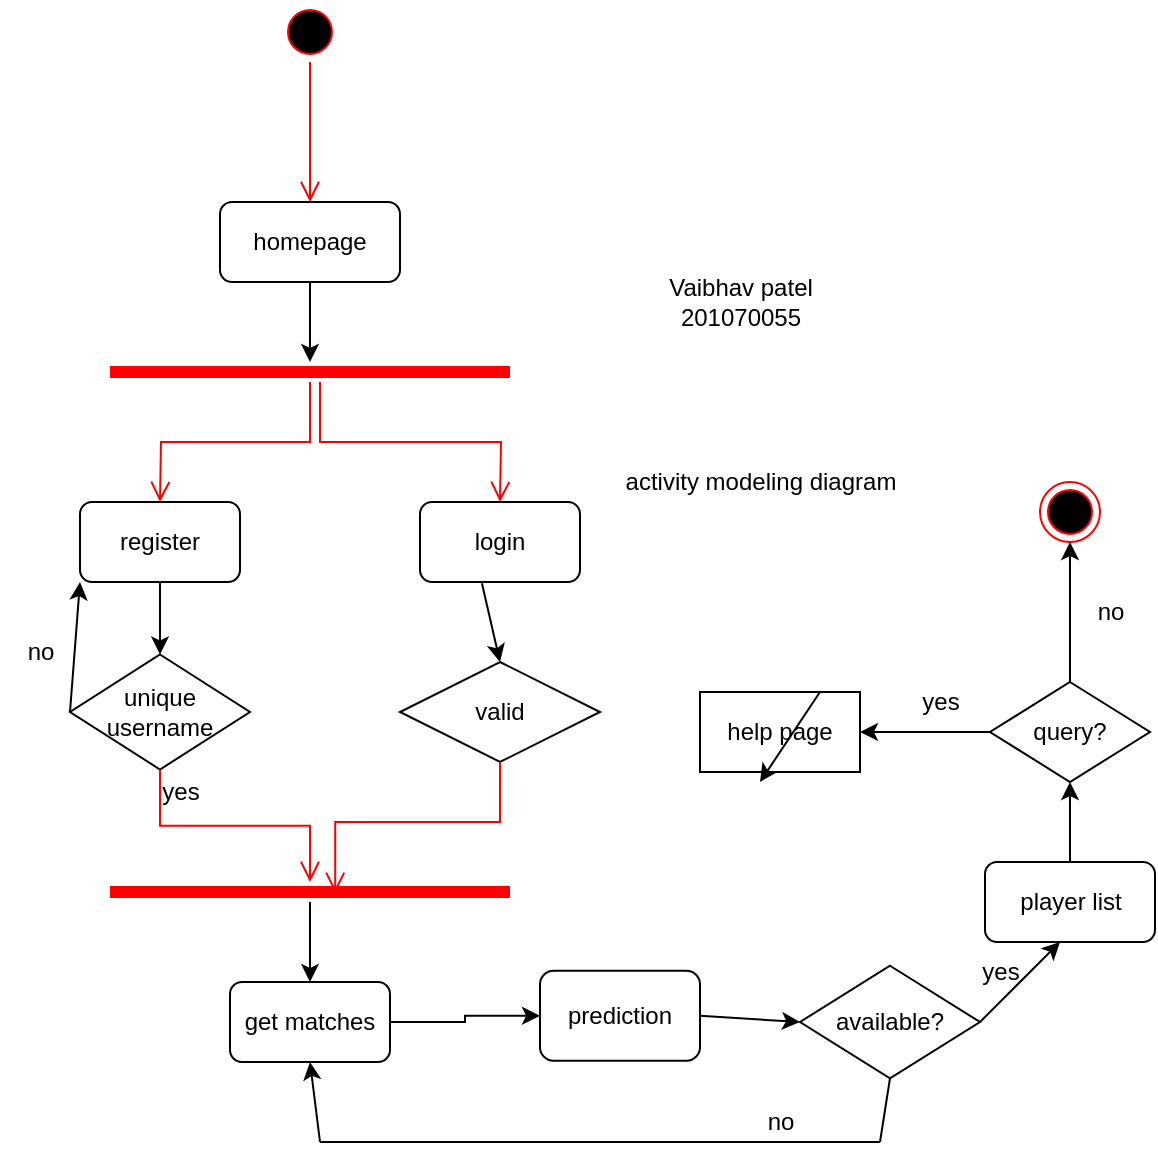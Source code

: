 <mxfile version="21.1.2" type="device">
  <diagram name="Page-1" id="IqftsOjO0Jr0VQpVheUR">
    <mxGraphModel dx="1378" dy="665" grid="0" gridSize="10" guides="1" tooltips="1" connect="1" arrows="1" fold="1" page="1" pageScale="1" pageWidth="850" pageHeight="1100" math="0" shadow="0">
      <root>
        <mxCell id="0" />
        <mxCell id="1" parent="0" />
        <mxCell id="BlCICywpkiZF_WHdwEbs-1" value="" style="ellipse;html=1;shape=startState;fillColor=#000000;strokeColor=#ff0000;" parent="1" vertex="1">
          <mxGeometry x="390" y="60" width="30" height="30" as="geometry" />
        </mxCell>
        <mxCell id="BlCICywpkiZF_WHdwEbs-2" value="" style="edgeStyle=orthogonalEdgeStyle;html=1;verticalAlign=bottom;endArrow=open;endSize=8;strokeColor=#ff0000;rounded=0;" parent="1" source="BlCICywpkiZF_WHdwEbs-1" edge="1">
          <mxGeometry relative="1" as="geometry">
            <mxPoint x="405" y="160" as="targetPoint" />
          </mxGeometry>
        </mxCell>
        <mxCell id="BlCICywpkiZF_WHdwEbs-8" value="" style="edgeStyle=orthogonalEdgeStyle;rounded=0;orthogonalLoop=1;jettySize=auto;html=1;" parent="1" source="BlCICywpkiZF_WHdwEbs-3" target="BlCICywpkiZF_WHdwEbs-5" edge="1">
          <mxGeometry relative="1" as="geometry" />
        </mxCell>
        <mxCell id="BlCICywpkiZF_WHdwEbs-3" value="homepage" style="rounded=1;whiteSpace=wrap;html=1;" parent="1" vertex="1">
          <mxGeometry x="360" y="160" width="90" height="40" as="geometry" />
        </mxCell>
        <mxCell id="BlCICywpkiZF_WHdwEbs-5" value="" style="shape=line;html=1;strokeWidth=6;strokeColor=#ff0000;" parent="1" vertex="1">
          <mxGeometry x="305" y="240" width="200" height="10" as="geometry" />
        </mxCell>
        <mxCell id="BlCICywpkiZF_WHdwEbs-6" value="" style="edgeStyle=orthogonalEdgeStyle;html=1;verticalAlign=bottom;endArrow=open;endSize=8;strokeColor=#ff0000;rounded=0;" parent="1" source="BlCICywpkiZF_WHdwEbs-5" edge="1">
          <mxGeometry relative="1" as="geometry">
            <mxPoint x="330" y="310" as="targetPoint" />
          </mxGeometry>
        </mxCell>
        <mxCell id="BlCICywpkiZF_WHdwEbs-7" value="" style="edgeStyle=orthogonalEdgeStyle;html=1;verticalAlign=bottom;endArrow=open;endSize=8;strokeColor=#ff0000;rounded=0;exitX=0.525;exitY=1;exitDx=0;exitDy=0;exitPerimeter=0;" parent="1" source="BlCICywpkiZF_WHdwEbs-5" edge="1">
          <mxGeometry relative="1" as="geometry">
            <mxPoint x="500" y="310" as="targetPoint" />
            <mxPoint x="415" y="260" as="sourcePoint" />
          </mxGeometry>
        </mxCell>
        <mxCell id="BlCICywpkiZF_WHdwEbs-22" value="" style="edgeStyle=orthogonalEdgeStyle;rounded=0;orthogonalLoop=1;jettySize=auto;html=1;entryX=0.5;entryY=0;entryDx=0;entryDy=0;" parent="1" source="BlCICywpkiZF_WHdwEbs-9" target="BlCICywpkiZF_WHdwEbs-14" edge="1">
          <mxGeometry relative="1" as="geometry" />
        </mxCell>
        <mxCell id="BlCICywpkiZF_WHdwEbs-9" value="register" style="rounded=1;whiteSpace=wrap;html=1;" parent="1" vertex="1">
          <mxGeometry x="290" y="310" width="80" height="40" as="geometry" />
        </mxCell>
        <mxCell id="BlCICywpkiZF_WHdwEbs-10" value="login" style="rounded=1;whiteSpace=wrap;html=1;" parent="1" vertex="1">
          <mxGeometry x="460" y="310" width="80" height="40" as="geometry" />
        </mxCell>
        <mxCell id="BlCICywpkiZF_WHdwEbs-11" value="valid" style="rhombus;whiteSpace=wrap;html=1;" parent="1" vertex="1">
          <mxGeometry x="450" y="390" width="100" height="50" as="geometry" />
        </mxCell>
        <mxCell id="BlCICywpkiZF_WHdwEbs-12" value="" style="endArrow=classic;html=1;rounded=0;exitX=0.387;exitY=1.016;exitDx=0;exitDy=0;exitPerimeter=0;entryX=0.5;entryY=0;entryDx=0;entryDy=0;" parent="1" source="BlCICywpkiZF_WHdwEbs-10" target="BlCICywpkiZF_WHdwEbs-11" edge="1">
          <mxGeometry width="50" height="50" relative="1" as="geometry">
            <mxPoint x="400" y="370" as="sourcePoint" />
            <mxPoint x="450" y="320" as="targetPoint" />
          </mxGeometry>
        </mxCell>
        <mxCell id="BlCICywpkiZF_WHdwEbs-25" value="" style="edgeStyle=orthogonalEdgeStyle;rounded=0;orthogonalLoop=1;jettySize=auto;html=1;" parent="1" source="BlCICywpkiZF_WHdwEbs-13" target="BlCICywpkiZF_WHdwEbs-24" edge="1">
          <mxGeometry relative="1" as="geometry" />
        </mxCell>
        <mxCell id="BlCICywpkiZF_WHdwEbs-13" value="" style="shape=line;html=1;strokeWidth=6;strokeColor=#ff0000;" parent="1" vertex="1">
          <mxGeometry x="305" y="500" width="200" height="10" as="geometry" />
        </mxCell>
        <mxCell id="BlCICywpkiZF_WHdwEbs-14" value="unique username" style="rhombus;whiteSpace=wrap;html=1;" parent="1" vertex="1">
          <mxGeometry x="285" y="386.25" width="90" height="57.5" as="geometry" />
        </mxCell>
        <mxCell id="BlCICywpkiZF_WHdwEbs-17" value="" style="edgeStyle=orthogonalEdgeStyle;html=1;verticalAlign=bottom;endArrow=open;endSize=8;strokeColor=#ff0000;rounded=0;exitX=0.5;exitY=1;exitDx=0;exitDy=0;entryX=0.563;entryY=0.545;entryDx=0;entryDy=0;entryPerimeter=0;" parent="1" source="BlCICywpkiZF_WHdwEbs-11" target="BlCICywpkiZF_WHdwEbs-13" edge="1">
          <mxGeometry relative="1" as="geometry">
            <mxPoint x="510" y="320" as="targetPoint" />
            <mxPoint x="420" y="260" as="sourcePoint" />
          </mxGeometry>
        </mxCell>
        <mxCell id="BlCICywpkiZF_WHdwEbs-18" value="" style="edgeStyle=orthogonalEdgeStyle;html=1;verticalAlign=bottom;endArrow=open;endSize=8;strokeColor=#ff0000;rounded=0;exitX=0.5;exitY=1;exitDx=0;exitDy=0;" parent="1" source="BlCICywpkiZF_WHdwEbs-14" target="BlCICywpkiZF_WHdwEbs-13" edge="1">
          <mxGeometry relative="1" as="geometry">
            <mxPoint x="340" y="320" as="targetPoint" />
            <mxPoint x="415" y="260" as="sourcePoint" />
          </mxGeometry>
        </mxCell>
        <mxCell id="BlCICywpkiZF_WHdwEbs-19" value="yes" style="text;html=1;align=center;verticalAlign=middle;resizable=0;points=[];autosize=1;strokeColor=none;fillColor=none;" parent="1" vertex="1">
          <mxGeometry x="320" y="440" width="40" height="30" as="geometry" />
        </mxCell>
        <mxCell id="BlCICywpkiZF_WHdwEbs-20" value="" style="endArrow=classic;html=1;rounded=0;exitX=0;exitY=0.5;exitDx=0;exitDy=0;entryX=0;entryY=1;entryDx=0;entryDy=0;" parent="1" source="BlCICywpkiZF_WHdwEbs-14" target="BlCICywpkiZF_WHdwEbs-9" edge="1">
          <mxGeometry width="50" height="50" relative="1" as="geometry">
            <mxPoint x="400" y="430" as="sourcePoint" />
            <mxPoint x="450" y="380" as="targetPoint" />
          </mxGeometry>
        </mxCell>
        <mxCell id="BlCICywpkiZF_WHdwEbs-21" value="no" style="text;html=1;align=center;verticalAlign=middle;resizable=0;points=[];autosize=1;strokeColor=none;fillColor=none;" parent="1" vertex="1">
          <mxGeometry x="250" y="370" width="40" height="30" as="geometry" />
        </mxCell>
        <mxCell id="BlCICywpkiZF_WHdwEbs-23" value="" style="ellipse;html=1;shape=endState;fillColor=#000000;strokeColor=#ff0000;" parent="1" vertex="1">
          <mxGeometry x="770" y="300" width="30" height="30" as="geometry" />
        </mxCell>
        <mxCell id="BlCICywpkiZF_WHdwEbs-27" value="" style="edgeStyle=orthogonalEdgeStyle;rounded=0;orthogonalLoop=1;jettySize=auto;html=1;" parent="1" source="BlCICywpkiZF_WHdwEbs-24" target="BlCICywpkiZF_WHdwEbs-26" edge="1">
          <mxGeometry relative="1" as="geometry" />
        </mxCell>
        <mxCell id="BlCICywpkiZF_WHdwEbs-24" value="get matches" style="rounded=1;whiteSpace=wrap;html=1;" parent="1" vertex="1">
          <mxGeometry x="365" y="550" width="80" height="40" as="geometry" />
        </mxCell>
        <mxCell id="BlCICywpkiZF_WHdwEbs-26" value="prediction" style="rounded=1;whiteSpace=wrap;html=1;" parent="1" vertex="1">
          <mxGeometry x="520" y="544.38" width="80" height="45" as="geometry" />
        </mxCell>
        <mxCell id="BlCICywpkiZF_WHdwEbs-28" value="available?" style="rhombus;whiteSpace=wrap;html=1;" parent="1" vertex="1">
          <mxGeometry x="650" y="541.88" width="90" height="56.25" as="geometry" />
        </mxCell>
        <mxCell id="BlCICywpkiZF_WHdwEbs-31" value="" style="endArrow=classic;html=1;rounded=0;entryX=0.5;entryY=1;entryDx=0;entryDy=0;" parent="1" target="BlCICywpkiZF_WHdwEbs-24" edge="1">
          <mxGeometry width="50" height="50" relative="1" as="geometry">
            <mxPoint x="410" y="630" as="sourcePoint" />
            <mxPoint x="630" y="450" as="targetPoint" />
          </mxGeometry>
        </mxCell>
        <mxCell id="BlCICywpkiZF_WHdwEbs-32" value="" style="endArrow=none;html=1;rounded=0;entryX=0.5;entryY=1;entryDx=0;entryDy=0;" parent="1" target="BlCICywpkiZF_WHdwEbs-28" edge="1">
          <mxGeometry width="50" height="50" relative="1" as="geometry">
            <mxPoint x="690" y="630" as="sourcePoint" />
            <mxPoint x="630" y="450" as="targetPoint" />
          </mxGeometry>
        </mxCell>
        <mxCell id="BlCICywpkiZF_WHdwEbs-33" value="" style="endArrow=none;html=1;rounded=0;" parent="1" edge="1">
          <mxGeometry width="50" height="50" relative="1" as="geometry">
            <mxPoint x="690" y="630" as="sourcePoint" />
            <mxPoint x="410" y="630" as="targetPoint" />
          </mxGeometry>
        </mxCell>
        <mxCell id="BlCICywpkiZF_WHdwEbs-36" value="" style="endArrow=classic;html=1;rounded=0;exitX=1;exitY=0.5;exitDx=0;exitDy=0;entryX=0;entryY=0.5;entryDx=0;entryDy=0;" parent="1" source="BlCICywpkiZF_WHdwEbs-26" target="BlCICywpkiZF_WHdwEbs-28" edge="1">
          <mxGeometry width="50" height="50" relative="1" as="geometry">
            <mxPoint x="580" y="500" as="sourcePoint" />
            <mxPoint x="630" y="450" as="targetPoint" />
          </mxGeometry>
        </mxCell>
        <mxCell id="BlCICywpkiZF_WHdwEbs-37" value="" style="endArrow=classic;html=1;rounded=0;exitX=1;exitY=0.5;exitDx=0;exitDy=0;" parent="1" source="BlCICywpkiZF_WHdwEbs-28" edge="1">
          <mxGeometry width="50" height="50" relative="1" as="geometry">
            <mxPoint x="580" y="500" as="sourcePoint" />
            <mxPoint x="780" y="530" as="targetPoint" />
          </mxGeometry>
        </mxCell>
        <mxCell id="BlCICywpkiZF_WHdwEbs-38" value="no" style="text;html=1;align=center;verticalAlign=middle;resizable=0;points=[];autosize=1;strokeColor=none;fillColor=none;" parent="1" vertex="1">
          <mxGeometry x="620" y="605" width="40" height="30" as="geometry" />
        </mxCell>
        <mxCell id="BlCICywpkiZF_WHdwEbs-39" value="yes" style="text;html=1;align=center;verticalAlign=middle;resizable=0;points=[];autosize=1;strokeColor=none;fillColor=none;" parent="1" vertex="1">
          <mxGeometry x="730" y="530" width="40" height="30" as="geometry" />
        </mxCell>
        <mxCell id="BlCICywpkiZF_WHdwEbs-40" value="player list" style="rounded=1;whiteSpace=wrap;html=1;" parent="1" vertex="1">
          <mxGeometry x="742.5" y="490" width="85" height="40" as="geometry" />
        </mxCell>
        <mxCell id="BlCICywpkiZF_WHdwEbs-41" value="" style="endArrow=classic;html=1;rounded=0;exitX=0.5;exitY=0;exitDx=0;exitDy=0;" parent="1" source="BlCICywpkiZF_WHdwEbs-40" edge="1">
          <mxGeometry width="50" height="50" relative="1" as="geometry">
            <mxPoint x="580" y="500" as="sourcePoint" />
            <mxPoint x="785" y="450" as="targetPoint" />
          </mxGeometry>
        </mxCell>
        <mxCell id="BlCICywpkiZF_WHdwEbs-43" style="edgeStyle=orthogonalEdgeStyle;rounded=0;orthogonalLoop=1;jettySize=auto;html=1;entryX=0.5;entryY=1;entryDx=0;entryDy=0;" parent="1" source="BlCICywpkiZF_WHdwEbs-42" target="BlCICywpkiZF_WHdwEbs-23" edge="1">
          <mxGeometry relative="1" as="geometry" />
        </mxCell>
        <mxCell id="BlCICywpkiZF_WHdwEbs-42" value="query?" style="rhombus;whiteSpace=wrap;html=1;" parent="1" vertex="1">
          <mxGeometry x="745" y="400" width="80" height="50" as="geometry" />
        </mxCell>
        <mxCell id="BlCICywpkiZF_WHdwEbs-44" value="no" style="text;html=1;align=center;verticalAlign=middle;resizable=0;points=[];autosize=1;strokeColor=none;fillColor=none;" parent="1" vertex="1">
          <mxGeometry x="785" y="350" width="40" height="30" as="geometry" />
        </mxCell>
        <mxCell id="BlCICywpkiZF_WHdwEbs-45" value="" style="endArrow=classic;html=1;rounded=0;exitX=0;exitY=0.5;exitDx=0;exitDy=0;" parent="1" source="BlCICywpkiZF_WHdwEbs-42" edge="1">
          <mxGeometry width="50" height="50" relative="1" as="geometry">
            <mxPoint x="580" y="500" as="sourcePoint" />
            <mxPoint x="680" y="425" as="targetPoint" />
          </mxGeometry>
        </mxCell>
        <mxCell id="BlCICywpkiZF_WHdwEbs-46" value="yes" style="text;html=1;align=center;verticalAlign=middle;resizable=0;points=[];autosize=1;strokeColor=none;fillColor=none;" parent="1" vertex="1">
          <mxGeometry x="700" y="395" width="40" height="30" as="geometry" />
        </mxCell>
        <mxCell id="BlCICywpkiZF_WHdwEbs-47" value="help page" style="rounded=0;whiteSpace=wrap;html=1;" parent="1" vertex="1">
          <mxGeometry x="600" y="405" width="80" height="40" as="geometry" />
        </mxCell>
        <mxCell id="BlCICywpkiZF_WHdwEbs-48" value="" style="endArrow=classic;html=1;rounded=0;exitX=0.75;exitY=0;exitDx=0;exitDy=0;" parent="1" source="BlCICywpkiZF_WHdwEbs-47" edge="1">
          <mxGeometry width="50" height="50" relative="1" as="geometry">
            <mxPoint x="580" y="500" as="sourcePoint" />
            <mxPoint x="630" y="450" as="targetPoint" />
          </mxGeometry>
        </mxCell>
        <mxCell id="XS29vrBF1DEdaQN3_RHU-1" value="Vaibhav patel&lt;br&gt;201070055" style="text;html=1;align=center;verticalAlign=middle;resizable=0;points=[];autosize=1;strokeColor=none;fillColor=none;" vertex="1" parent="1">
          <mxGeometry x="570" y="190" width="100" height="40" as="geometry" />
        </mxCell>
        <mxCell id="XS29vrBF1DEdaQN3_RHU-2" value="activity modeling diagram" style="text;html=1;align=center;verticalAlign=middle;resizable=0;points=[];autosize=1;strokeColor=none;fillColor=none;" vertex="1" parent="1">
          <mxGeometry x="550" y="285" width="160" height="30" as="geometry" />
        </mxCell>
      </root>
    </mxGraphModel>
  </diagram>
</mxfile>
